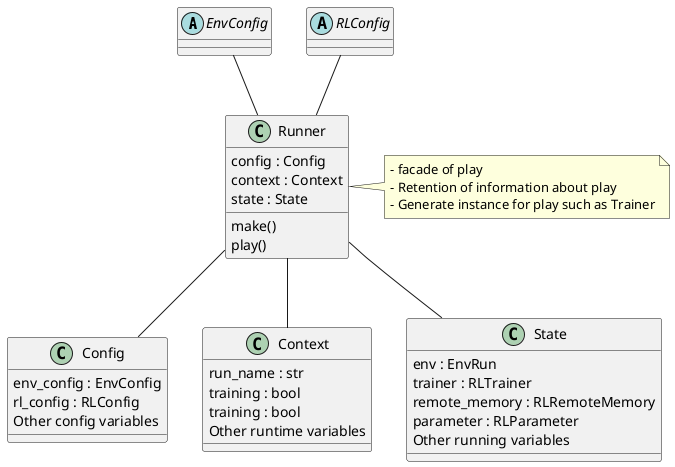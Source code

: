 @startuml class_runner
abstract EnvConfig{}
abstract RLConfig{}

class Config{
    env_config : EnvConfig
    rl_config : RLConfig
    Other config variables
}
class Context{
    run_name : str
    training : bool
    training : bool
    Other runtime variables
}
class State{
    env : EnvRun
    trainer : RLTrainer
    remote_memory : RLRemoteMemory
    parameter : RLParameter
    Other running variables
}
class Runner{
    config : Config
    context : Context
    state : State
    make()
    play()
}
Runner -- Config
Runner -- Context
Runner -- State

EnvConfig -- Runner
RLConfig -- Runner

note as RunnerMemo
- facade of play
- Retention of information about play
- Generate instance for play such as Trainer
end note
Runner <|- RunnerMemo

@enduml
